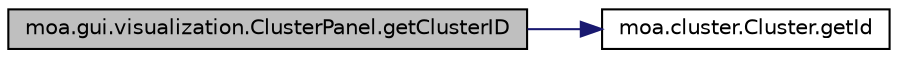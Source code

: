 digraph G
{
  edge [fontname="Helvetica",fontsize="10",labelfontname="Helvetica",labelfontsize="10"];
  node [fontname="Helvetica",fontsize="10",shape=record];
  rankdir=LR;
  Node1 [label="moa.gui.visualization.ClusterPanel.getClusterID",height=0.2,width=0.4,color="black", fillcolor="grey75", style="filled" fontcolor="black"];
  Node1 -> Node2 [color="midnightblue",fontsize="10",style="solid",fontname="Helvetica"];
  Node2 [label="moa.cluster.Cluster.getId",height=0.2,width=0.4,color="black", fillcolor="white", style="filled",URL="$classmoa_1_1cluster_1_1Cluster.html#aec009f106ed5a6940f956a07af28ffd2"];
}
